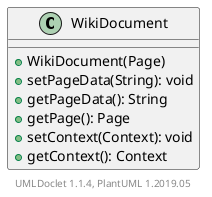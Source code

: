 @startuml

    class WikiDocument [[WikiDocument.html]] {
        +WikiDocument(Page)
        +setPageData(String): void
        +getPageData(): String
        +getPage(): Page
        +setContext(Context): void
        +getContext(): Context
    }


    center footer UMLDoclet 1.1.4, PlantUML 1.2019.05
@enduml
